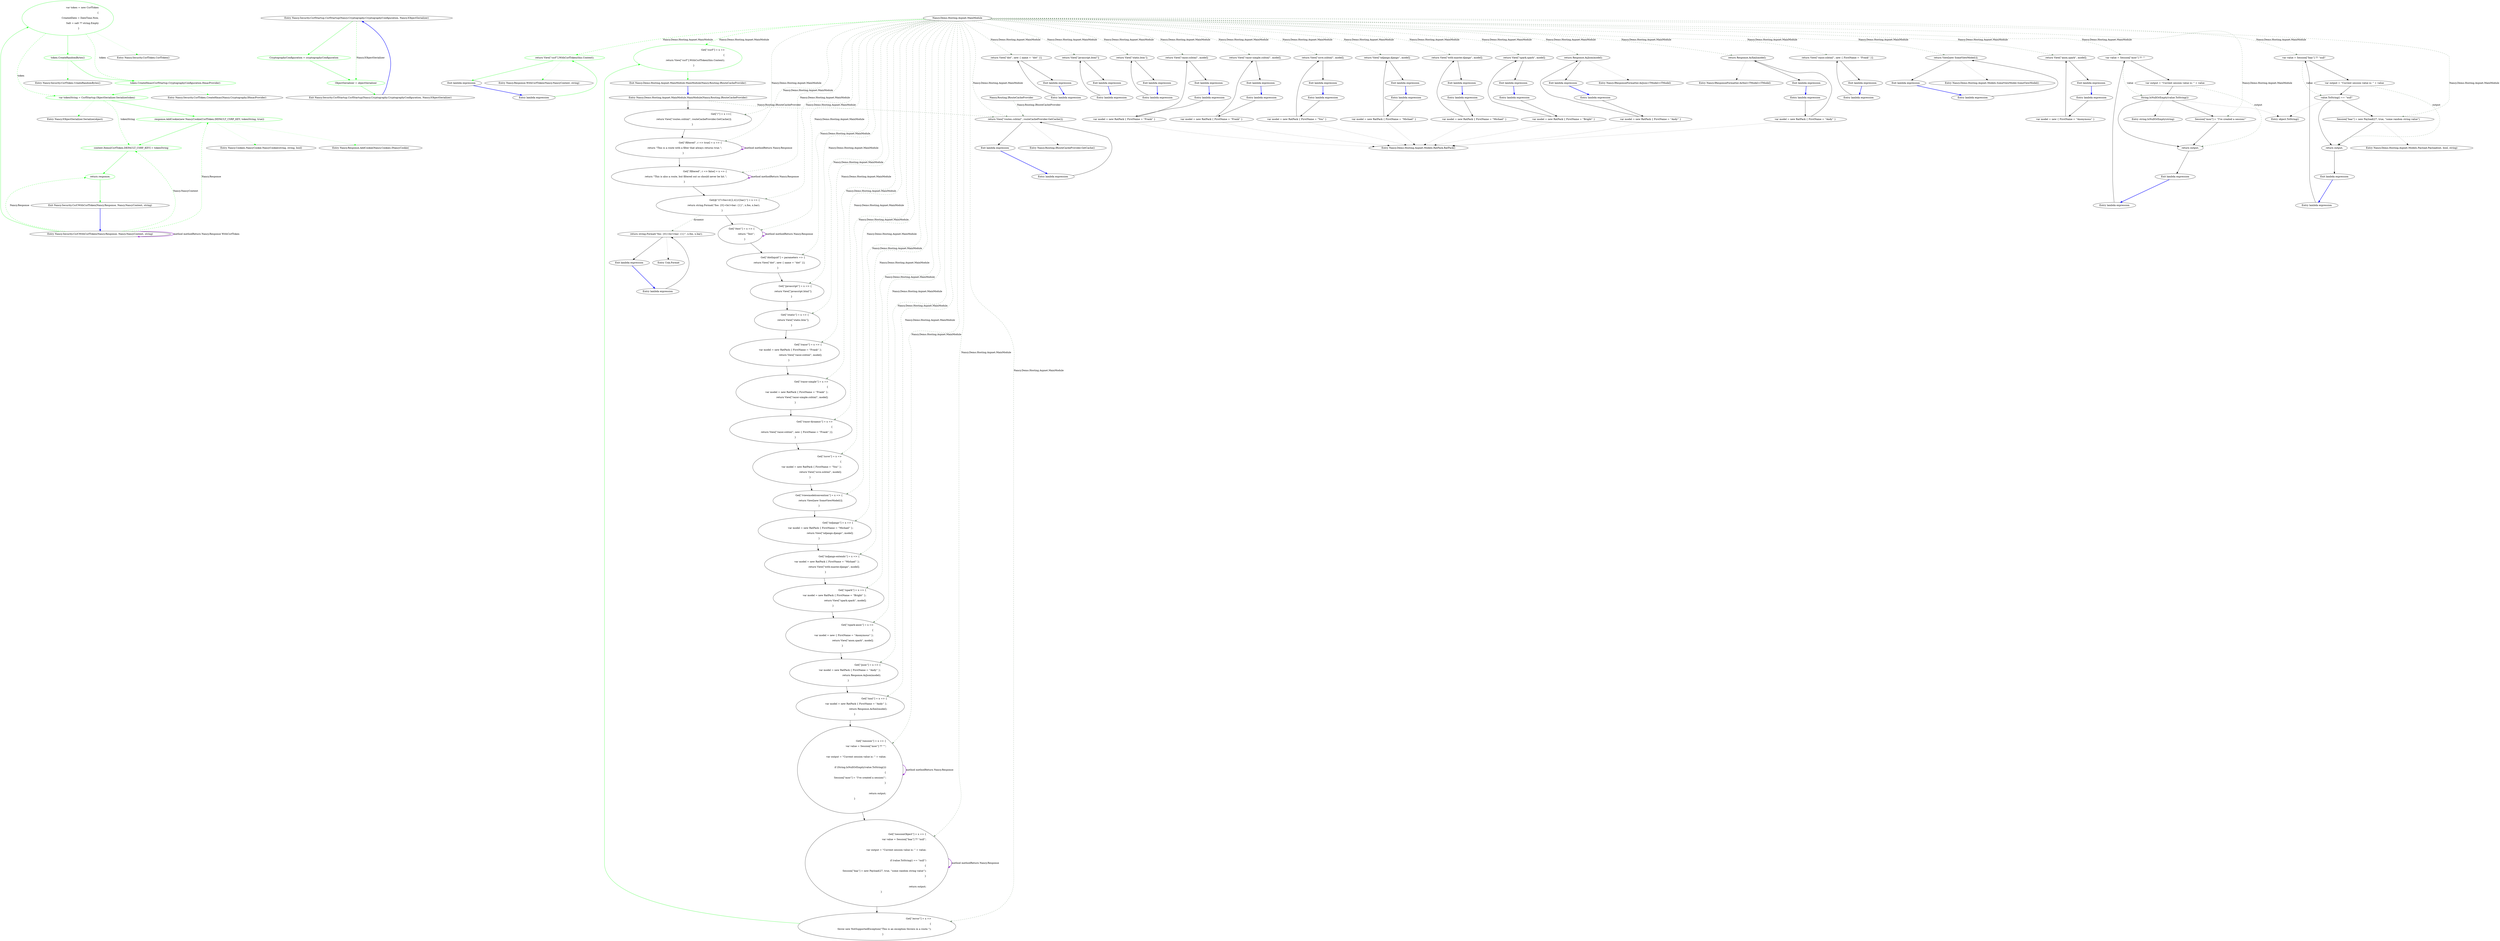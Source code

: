 digraph  {
d1 [label="var token = new CsrfToken\r\n                             {\r\n                                 CreatedDate = DateTime.Now,\r\n                                 Salt = salt ?? string.Empty\r\n                             }", span="9-13", cluster="Nancy.Security.Csrf.WithCsrfToken(Nancy.Response, Nancy.NancyContext, string)", color=green, community=0];
d0 [label="Entry Nancy.Security.Csrf.WithCsrfToken(Nancy.Response, Nancy.NancyContext, string)", span="7-7", cluster="Nancy.Security.Csrf.WithCsrfToken(Nancy.Response, Nancy.NancyContext, string)"];
d2 [label="token.CreateRandomBytes()", span="14-14", cluster="Nancy.Security.Csrf.WithCsrfToken(Nancy.Response, Nancy.NancyContext, string)", color=green, community=0];
d9 [label="Entry Nancy.Security.CsrfToken.CsrfToken()", span="9-9", cluster="Nancy.Security.CsrfToken.CsrfToken()"];
d3 [label="token.CreateHmac(CsrfStartup.CryptographyConfiguration.HmacProvider)", span="15-15", cluster="Nancy.Security.Csrf.WithCsrfToken(Nancy.Response, Nancy.NancyContext, string)", color=green, community=0];
d4 [label="var tokenString = CsrfStartup.ObjectSerializer.Serialize(token)", span="17-17", cluster="Nancy.Security.Csrf.WithCsrfToken(Nancy.Response, Nancy.NancyContext, string)", color=green, community=0];
d5 [label="response.AddCookie(new NancyCookie(CsrfToken.DEFAULT_CSRF_KEY, tokenString, true))", span="19-19", cluster="Nancy.Security.Csrf.WithCsrfToken(Nancy.Response, Nancy.NancyContext, string)", color=green, community=0];
d6 [label="context.Items[CsrfToken.DEFAULT_CSRF_KEY] = tokenString", span="20-20", cluster="Nancy.Security.Csrf.WithCsrfToken(Nancy.Response, Nancy.NancyContext, string)", color=green, community=0];
d13 [label="Entry Nancy.Cookies.NancyCookie.NancyCookie(string, string, bool)", span="15-15", cluster="Nancy.Cookies.NancyCookie.NancyCookie(string, string, bool)"];
d14 [label="Entry Nancy.Response.AddCookie(Nancy.Cookies.INancyCookie)", span="67-67", cluster="Nancy.Response.AddCookie(Nancy.Cookies.INancyCookie)"];
d7 [label="return response;", span="22-22", cluster="Nancy.Security.Csrf.WithCsrfToken(Nancy.Response, Nancy.NancyContext, string)", color=green, community=0];
d8 [label="Exit Nancy.Security.Csrf.WithCsrfToken(Nancy.Response, Nancy.NancyContext, string)", span="7-7", cluster="Nancy.Security.Csrf.WithCsrfToken(Nancy.Response, Nancy.NancyContext, string)"];
d10 [label="Entry Nancy.Security.CsrfToken.CreateRandomBytes()", span="41-41", cluster="Nancy.Security.CsrfToken.CreateRandomBytes()"];
d11 [label="Entry Nancy.Security.CsrfToken.CreateHmac(Nancy.Cryptography.IHmacProvider)", span="32-32", cluster="Nancy.Security.CsrfToken.CreateHmac(Nancy.Cryptography.IHmacProvider)"];
d12 [label="Entry Nancy.IObjectSerializer.Serialize(object)", span="12-12", cluster="Nancy.IObjectSerializer.Serialize(object)"];
m0_0 [label="Entry Nancy.Security.CsrfStartup.CsrfStartup(Nancy.Cryptography.CryptographyConfiguration, Nancy.IObjectSerializer)", span="13-13", cluster="Nancy.Security.CsrfStartup.CsrfStartup(Nancy.Cryptography.CryptographyConfiguration, Nancy.IObjectSerializer)", file="CsrfStartup.cs"];
m0_1 [label="CryptographyConfiguration = cryptographyConfiguration", span="15-15", cluster="Nancy.Security.CsrfStartup.CsrfStartup(Nancy.Cryptography.CryptographyConfiguration, Nancy.IObjectSerializer)", color=green, community=0, file="CsrfStartup.cs"];
m0_2 [label="ObjectSerializer = objectSerializer", span="16-16", cluster="Nancy.Security.CsrfStartup.CsrfStartup(Nancy.Cryptography.CryptographyConfiguration, Nancy.IObjectSerializer)", color=green, community=0, file="CsrfStartup.cs"];
m0_3 [label="Exit Nancy.Security.CsrfStartup.CsrfStartup(Nancy.Cryptography.CryptographyConfiguration, Nancy.IObjectSerializer)", span="13-13", cluster="Nancy.Security.CsrfStartup.CsrfStartup(Nancy.Cryptography.CryptographyConfiguration, Nancy.IObjectSerializer)", file="CsrfStartup.cs"];
m2_127 [label="Entry Nancy.Response.WithCsrfToken(Nancy.NancyContext, string)", span="7-7", cluster="Nancy.Response.WithCsrfToken(Nancy.NancyContext, string)", file="MainModule.cs"];
m2_28 [label="Entry Nancy.Routing.IRouteCacheProvider.GetCache()", span="11-11", cluster="Nancy.Routing.IRouteCacheProvider.GetCache()", file="MainModule.cs"];
m2_61 [label="Entry Nancy.Demo.Hosting.Aspnet.Models.RatPack.RatPack()", span="2-2", cluster="Nancy.Demo.Hosting.Aspnet.Models.RatPack.RatPack()", file="MainModule.cs"];
m2_102 [label="Entry Nancy.IResponseFormatter.AsXml<TModel>(TModel)", span="41-41", cluster="Nancy.IResponseFormatter.AsXml<TModel>(TModel)", file="MainModule.cs"];
m2_76 [label="Entry Nancy.Demo.Hosting.Aspnet.Models.SomeViewModel.SomeViewModel()", span="2-2", cluster="Nancy.Demo.Hosting.Aspnet.Models.SomeViewModel.SomeViewModel()", file="MainModule.cs"];
m2_111 [label="Entry string.IsNullOrEmpty(string)", span="0-0", cluster="string.IsNullOrEmpty(string)", file="MainModule.cs"];
m2_44 [label="Entry Unk.Format", span="", cluster="Unk.Format", file="MainModule.cs"];
m2_119 [label="Entry Nancy.Demo.Hosting.Aspnet.Models.Payload.Payload(int, bool, string)", span="16-16", cluster="Nancy.Demo.Hosting.Aspnet.Models.Payload.Payload(int, bool, string)", file="MainModule.cs"];
m2_0 [label="Entry Nancy.Demo.Hosting.Aspnet.MainModule.MainModule(Nancy.Routing.IRouteCacheProvider)", span="9-9", cluster="Nancy.Demo.Hosting.Aspnet.MainModule.MainModule(Nancy.Routing.IRouteCacheProvider)", file="MainModule.cs"];
m2_23 [label="Get[''/csrf''] = x =>\r\n                {\r\n                    return View[''csrf''].WithCsrfToken(this.Context);\r\n                }", span="131-134", cluster="Nancy.Demo.Hosting.Aspnet.MainModule.MainModule(Nancy.Routing.IRouteCacheProvider)", color=green, community=1, file="MainModule.cs"];
m2_22 [label="Get[''/error''] = x =>\r\n                {\r\n                    throw new NotSupportedException(''This is an exception thrown in a route.'');\r\n                }", span="126-129", cluster="Nancy.Demo.Hosting.Aspnet.MainModule.MainModule(Nancy.Routing.IRouteCacheProvider)", file="MainModule.cs"];
m2_1 [label="Get[''/''] = x =>{\r\n                return View[''routes.cshtml'', routeCacheProvider.GetCache()];\r\n            }", span="11-13", cluster="Nancy.Demo.Hosting.Aspnet.MainModule.MainModule(Nancy.Routing.IRouteCacheProvider)", file="MainModule.cs"];
m2_2 [label="Get[''/filtered'', r => true] = x => {\r\n                return ''This is a route with a filter that always returns true.'';\r\n            }", span="15-17", cluster="Nancy.Demo.Hosting.Aspnet.MainModule.MainModule(Nancy.Routing.IRouteCacheProvider)", file="MainModule.cs"];
m2_3 [label="Get[''/filtered'', r => false] = x => {\r\n                return ''This is also a route, but filtered out so should never be hit.'';\r\n            }", span="19-21", cluster="Nancy.Demo.Hosting.Aspnet.MainModule.MainModule(Nancy.Routing.IRouteCacheProvider)", file="MainModule.cs"];
m2_4 [label="Get[@''/(?<foo>\d{2,4})/{bar}''] = x => {\r\n                return string.Format(''foo: {0}<br/>bar: {1}'', x.foo, x.bar);\r\n            }", span="23-25", cluster="Nancy.Demo.Hosting.Aspnet.MainModule.MainModule(Nancy.Routing.IRouteCacheProvider)", file="MainModule.cs"];
m2_5 [label="Get[''/test''] = x => {\r\n                return ''Test'';\r\n            }", span="27-29", cluster="Nancy.Demo.Hosting.Aspnet.MainModule.MainModule(Nancy.Routing.IRouteCacheProvider)", file="MainModule.cs"];
m2_6 [label="Get[''/dotliquid''] = parameters => {\r\n                return View[''dot'', new { name = ''dot'' }];\r\n            }", span="31-33", cluster="Nancy.Demo.Hosting.Aspnet.MainModule.MainModule(Nancy.Routing.IRouteCacheProvider)", file="MainModule.cs"];
m2_7 [label="Get[''/javascript''] = x => {\r\n                return View[''javascript.html''];\r\n            }", span="35-37", cluster="Nancy.Demo.Hosting.Aspnet.MainModule.MainModule(Nancy.Routing.IRouteCacheProvider)", file="MainModule.cs"];
m2_8 [label="Get[''/static''] = x => {\r\n                return View[''static.htm''];\r\n            }", span="39-41", cluster="Nancy.Demo.Hosting.Aspnet.MainModule.MainModule(Nancy.Routing.IRouteCacheProvider)", file="MainModule.cs"];
m2_9 [label="Get[''/razor''] = x => {\r\n                var model = new RatPack { FirstName = ''Frank'' };\r\n                return View[''razor.cshtml'', model];\r\n            }", span="43-46", cluster="Nancy.Demo.Hosting.Aspnet.MainModule.MainModule(Nancy.Routing.IRouteCacheProvider)", file="MainModule.cs"];
m2_10 [label="Get[''/razor-simple''] = x =>\r\n            {\r\n                var model = new RatPack { FirstName = ''Frank'' };\r\n                return View[''razor-simple.cshtml'', model];\r\n            }", span="48-52", cluster="Nancy.Demo.Hosting.Aspnet.MainModule.MainModule(Nancy.Routing.IRouteCacheProvider)", file="MainModule.cs"];
m2_11 [label="Get[''/razor-dynamic''] = x =>\r\n            {\r\n                return View[''razor.cshtml'', new { FirstName = ''Frank'' }];\r\n            }", span="54-57", cluster="Nancy.Demo.Hosting.Aspnet.MainModule.MainModule(Nancy.Routing.IRouteCacheProvider)", file="MainModule.cs"];
m2_12 [label="Get[''/ssve''] = x =>\r\n            {\r\n                var model = new RatPack { FirstName = ''You'' };\r\n                return View[''ssve.sshtml'', model];\r\n            }", span="59-63", cluster="Nancy.Demo.Hosting.Aspnet.MainModule.MainModule(Nancy.Routing.IRouteCacheProvider)", file="MainModule.cs"];
m2_13 [label="Get[''/viewmodelconvention''] = x => {\r\n                return View[new SomeViewModel()];\r\n            }", span="65-67", cluster="Nancy.Demo.Hosting.Aspnet.MainModule.MainModule(Nancy.Routing.IRouteCacheProvider)", file="MainModule.cs"];
m2_14 [label="Get[''/ndjango''] = x => {\r\n                var model = new RatPack { FirstName = ''Michael'' };\r\n                return View[''ndjango.django'', model];\r\n            }", span="69-72", cluster="Nancy.Demo.Hosting.Aspnet.MainModule.MainModule(Nancy.Routing.IRouteCacheProvider)", file="MainModule.cs"];
m2_15 [label="Get[''/ndjango-extends''] = x => {\r\n                var model = new RatPack { FirstName = ''Michael'' };\r\n                return View[''with-master.django'', model];\r\n            }", span="74-77", cluster="Nancy.Demo.Hosting.Aspnet.MainModule.MainModule(Nancy.Routing.IRouteCacheProvider)", file="MainModule.cs"];
m2_16 [label="Get[''/spark''] = x => {\r\n                var model = new RatPack { FirstName = ''Bright'' };\r\n                return View[''spark.spark'', model];\r\n            }", span="79-82", cluster="Nancy.Demo.Hosting.Aspnet.MainModule.MainModule(Nancy.Routing.IRouteCacheProvider)", file="MainModule.cs"];
m2_17 [label="Get[''/spark-anon''] = x =>\r\n            {\r\n                var model = new { FirstName = ''Anonymous'' };\r\n                return View[''anon.spark'', model];\r\n            }", span="84-88", cluster="Nancy.Demo.Hosting.Aspnet.MainModule.MainModule(Nancy.Routing.IRouteCacheProvider)", file="MainModule.cs"];
m2_18 [label="Get[''/json''] = x => {\r\n                var model = new RatPack { FirstName = ''Andy'' };\r\n                return Response.AsJson(model);\r\n            }", span="90-93", cluster="Nancy.Demo.Hosting.Aspnet.MainModule.MainModule(Nancy.Routing.IRouteCacheProvider)", file="MainModule.cs"];
m2_19 [label="Get[''/xml''] = x => {\r\n                var model = new RatPack { FirstName = ''Andy'' };\r\n                return Response.AsXml(model);\r\n            }", span="95-98", cluster="Nancy.Demo.Hosting.Aspnet.MainModule.MainModule(Nancy.Routing.IRouteCacheProvider)", file="MainModule.cs"];
m2_20 [label="Get[''/session''] = x => {\r\n                var value = Session[''moo''] ?? '''';\r\n\r\n                var output = ''Current session value is: '' + value;\r\n\r\n                if (String.IsNullOrEmpty(value.ToString()))\r\n                {\r\n                    Session[''moo''] = ''I've created a session!'';\r\n                }\r\n\r\n                return output;\r\n            }", span="100-111", cluster="Nancy.Demo.Hosting.Aspnet.MainModule.MainModule(Nancy.Routing.IRouteCacheProvider)", file="MainModule.cs"];
m2_21 [label="Get[''/sessionObject''] = x => {\r\n                var value = Session[''baa''] ?? ''null'';\r\n\r\n                var output = ''Current session value is: '' + value;\r\n\r\n                if (value.ToString() == ''null'')\r\n                {\r\n                    Session[''baa''] = new Payload(27, true, ''some random string value'');\r\n                }\r\n\r\n                return output;\r\n            }", span="113-124", cluster="Nancy.Demo.Hosting.Aspnet.MainModule.MainModule(Nancy.Routing.IRouteCacheProvider)", file="MainModule.cs"];
m2_24 [label="Exit Nancy.Demo.Hosting.Aspnet.MainModule.MainModule(Nancy.Routing.IRouteCacheProvider)", span="9-9", cluster="Nancy.Demo.Hosting.Aspnet.MainModule.MainModule(Nancy.Routing.IRouteCacheProvider)", file="MainModule.cs"];
m2_98 [label="Entry lambda expression", span="95-98", cluster="lambda expression", file="MainModule.cs"];
m2_125 [label="return View[''csrf''].WithCsrfToken(this.Context);", span="133-133", cluster="lambda expression", color=green, community=0, file="MainModule.cs"];
m2_124 [label="Entry lambda expression", span="131-134", cluster="lambda expression", file="MainModule.cs"];
m2_126 [label="Exit lambda expression", span="131-134", cluster="lambda expression", file="MainModule.cs"];
m2_26 [label="return View[''routes.cshtml'', routeCacheProvider.GetCache()];", span="12-12", cluster="lambda expression", file="MainModule.cs"];
m2_49 [label="return View[''dot'', new { name = ''dot'' }];", span="32-32", cluster="lambda expression", file="MainModule.cs"];
m2_52 [label="return View[''javascript.html''];", span="36-36", cluster="lambda expression", file="MainModule.cs"];
m2_55 [label="return View[''static.htm''];", span="40-40", cluster="lambda expression", file="MainModule.cs"];
m2_59 [label="return View[''razor.cshtml'', model];", span="45-45", cluster="lambda expression", file="MainModule.cs"];
m2_64 [label="return View[''razor-simple.cshtml'', model];", span="51-51", cluster="lambda expression", file="MainModule.cs"];
m2_67 [label="return View[''razor.cshtml'', new { FirstName = ''Frank'' }];", span="56-56", cluster="lambda expression", file="MainModule.cs"];
m2_71 [label="return View[''ssve.sshtml'', model];", span="62-62", cluster="lambda expression", file="MainModule.cs"];
m2_74 [label="return View[new SomeViewModel()];", span="66-66", cluster="lambda expression", file="MainModule.cs"];
m2_79 [label="return View[''ndjango.django'', model];", span="71-71", cluster="lambda expression", file="MainModule.cs"];
m2_83 [label="return View[''with-master.django'', model];", span="76-76", cluster="lambda expression", file="MainModule.cs"];
m2_87 [label="return View[''spark.spark'', model];", span="81-81", cluster="lambda expression", file="MainModule.cs"];
m2_91 [label="return View[''anon.spark'', model];", span="87-87", cluster="lambda expression", file="MainModule.cs"];
m2_95 [label="return Response.AsJson(model);", span="92-92", cluster="lambda expression", file="MainModule.cs"];
m2_100 [label="return Response.AsXml(model);", span="97-97", cluster="lambda expression", file="MainModule.cs"];
m2_104 [label="var value = Session[''moo''] ?? ''''", span="101-101", cluster="lambda expression", file="MainModule.cs"];
m2_107 [label="Session[''moo''] = ''I've created a session!''", span="107-107", cluster="lambda expression", file="MainModule.cs"];
m2_113 [label="var value = Session[''baa''] ?? ''null''", span="114-114", cluster="lambda expression", file="MainModule.cs"];
m2_116 [label="Session[''baa''] = new Payload(27, true, ''some random string value'')", span="120-120", cluster="lambda expression", file="MainModule.cs"];
m2_25 [label="Entry lambda expression", span="11-13", cluster="lambda expression", file="MainModule.cs"];
m2_27 [label="Exit lambda expression", span="11-13", cluster="lambda expression", file="MainModule.cs"];
m2_42 [label="return string.Format(''foo: {0}<br/>bar: {1}'', x.foo, x.bar);", span="24-24", cluster="lambda expression", file="MainModule.cs"];
m2_48 [label="Entry lambda expression", span="31-33", cluster="lambda expression", file="MainModule.cs"];
m2_50 [label="Exit lambda expression", span="31-33", cluster="lambda expression", file="MainModule.cs"];
m2_51 [label="Entry lambda expression", span="35-37", cluster="lambda expression", file="MainModule.cs"];
m2_53 [label="Exit lambda expression", span="35-37", cluster="lambda expression", file="MainModule.cs"];
m2_54 [label="Entry lambda expression", span="39-41", cluster="lambda expression", file="MainModule.cs"];
m2_56 [label="Exit lambda expression", span="39-41", cluster="lambda expression", file="MainModule.cs"];
m2_58 [label="var model = new RatPack { FirstName = ''Frank'' }", span="44-44", cluster="lambda expression", file="MainModule.cs"];
m2_60 [label="Exit lambda expression", span="43-46", cluster="lambda expression", file="MainModule.cs"];
m2_63 [label="var model = new RatPack { FirstName = ''Frank'' }", span="50-50", cluster="lambda expression", file="MainModule.cs"];
m2_65 [label="Exit lambda expression", span="48-52", cluster="lambda expression", file="MainModule.cs"];
m2_66 [label="Entry lambda expression", span="54-57", cluster="lambda expression", file="MainModule.cs"];
m2_68 [label="Exit lambda expression", span="54-57", cluster="lambda expression", file="MainModule.cs"];
m2_70 [label="var model = new RatPack { FirstName = ''You'' }", span="61-61", cluster="lambda expression", file="MainModule.cs"];
m2_72 [label="Exit lambda expression", span="59-63", cluster="lambda expression", file="MainModule.cs"];
m2_73 [label="Entry lambda expression", span="65-67", cluster="lambda expression", file="MainModule.cs"];
m2_75 [label="Exit lambda expression", span="65-67", cluster="lambda expression", file="MainModule.cs"];
m2_78 [label="var model = new RatPack { FirstName = ''Michael'' }", span="70-70", cluster="lambda expression", file="MainModule.cs"];
m2_80 [label="Exit lambda expression", span="69-72", cluster="lambda expression", file="MainModule.cs"];
m2_82 [label="var model = new RatPack { FirstName = ''Michael'' }", span="75-75", cluster="lambda expression", file="MainModule.cs"];
m2_84 [label="Exit lambda expression", span="74-77", cluster="lambda expression", file="MainModule.cs"];
m2_86 [label="var model = new RatPack { FirstName = ''Bright'' }", span="80-80", cluster="lambda expression", file="MainModule.cs"];
m2_88 [label="Exit lambda expression", span="79-82", cluster="lambda expression", file="MainModule.cs"];
m2_90 [label="var model = new { FirstName = ''Anonymous'' }", span="86-86", cluster="lambda expression", file="MainModule.cs"];
m2_92 [label="Exit lambda expression", span="84-88", cluster="lambda expression", file="MainModule.cs"];
m2_94 [label="var model = new RatPack { FirstName = ''Andy'' }", span="91-91", cluster="lambda expression", file="MainModule.cs"];
m2_96 [label="Exit lambda expression", span="90-93", cluster="lambda expression", file="MainModule.cs"];
m2_99 [label="var model = new RatPack { FirstName = ''Andy'' }", span="96-96", cluster="lambda expression", file="MainModule.cs"];
m2_101 [label="Exit lambda expression", span="95-98", cluster="lambda expression", file="MainModule.cs"];
m2_103 [label="Entry lambda expression", span="100-111", cluster="lambda expression", file="MainModule.cs"];
m2_105 [label="var output = ''Current session value is: '' + value", span="103-103", cluster="lambda expression", file="MainModule.cs"];
m2_106 [label="String.IsNullOrEmpty(value.ToString())", span="105-105", cluster="lambda expression", file="MainModule.cs"];
m2_108 [label="return output;", span="110-110", cluster="lambda expression", file="MainModule.cs"];
m2_112 [label="Entry lambda expression", span="113-124", cluster="lambda expression", file="MainModule.cs"];
m2_114 [label="var output = ''Current session value is: '' + value", span="116-116", cluster="lambda expression", file="MainModule.cs"];
m2_115 [label="value.ToString() == ''null''", span="118-118", cluster="lambda expression", file="MainModule.cs"];
m2_117 [label="return output;", span="123-123", cluster="lambda expression", file="MainModule.cs"];
m2_41 [label="Entry lambda expression", span="23-25", cluster="lambda expression", file="MainModule.cs"];
m2_43 [label="Exit lambda expression", span="23-25", cluster="lambda expression", file="MainModule.cs"];
m2_57 [label="Entry lambda expression", span="43-46", cluster="lambda expression", file="MainModule.cs"];
m2_62 [label="Entry lambda expression", span="48-52", cluster="lambda expression", file="MainModule.cs"];
m2_69 [label="Entry lambda expression", span="59-63", cluster="lambda expression", file="MainModule.cs"];
m2_77 [label="Entry lambda expression", span="69-72", cluster="lambda expression", file="MainModule.cs"];
m2_81 [label="Entry lambda expression", span="74-77", cluster="lambda expression", file="MainModule.cs"];
m2_85 [label="Entry lambda expression", span="79-82", cluster="lambda expression", file="MainModule.cs"];
m2_89 [label="Entry lambda expression", span="84-88", cluster="lambda expression", file="MainModule.cs"];
m2_93 [label="Entry lambda expression", span="90-93", cluster="lambda expression", file="MainModule.cs"];
m2_109 [label="Exit lambda expression", span="100-111", cluster="lambda expression", file="MainModule.cs"];
m2_118 [label="Exit lambda expression", span="113-124", cluster="lambda expression", file="MainModule.cs"];
m2_110 [label="Entry object.ToString()", span="0-0", cluster="object.ToString()", file="MainModule.cs"];
m2_97 [label="Entry Nancy.IResponseFormatter.AsJson<TModel>(TModel)", span="31-31", cluster="Nancy.IResponseFormatter.AsJson<TModel>(TModel)", file="MainModule.cs"];
m2_128 [label="Nancy.Demo.Hosting.Aspnet.MainModule", span="", file="MainModule.cs"];
m2_129 [label="Nancy.Routing.IRouteCacheProvider", span="", file="MainModule.cs"];
d1 -> d2  [key=0, style=solid, color=green];
d1 -> d9  [key=2, style=dotted, color=green];
d1 -> d3  [key=1, style=dashed, color=green, label=token];
d1 -> d4  [key=1, style=dashed, color=green, label=token];
d0 -> d1  [key=0, style=solid, color=green];
d0 -> d5  [key=1, style=dashed, color=green, label="Nancy.Response"];
d0 -> d6  [key=1, style=dashed, color=green, label="Nancy.NancyContext"];
d0 -> d7  [key=1, style=dashed, color=green, label="Nancy.Response"];
d0 -> d0  [key=3, color=darkorchid, style=bold, label="method methodReturn Nancy.Response WithCsrfToken"];
d2 -> d3  [key=0, style=solid, color=green];
d2 -> d10  [key=2, style=dotted, color=green];
d3 -> d4  [key=0, style=solid, color=green];
d3 -> d11  [key=2, style=dotted, color=green];
d4 -> d5  [key=0, style=solid, color=green];
d4 -> d6  [key=1, style=dashed, color=green, label=tokenString];
d4 -> d12  [key=2, style=dotted, color=green];
d5 -> d6  [key=0, style=solid, color=green];
d5 -> d13  [key=2, style=dotted, color=green];
d5 -> d14  [key=2, style=dotted, color=green];
d6 -> d7  [key=0, style=solid, color=green];
d7 -> d8  [key=0, style=solid, color=green];
d8 -> d0  [key=0, style=bold, color=blue];
m0_0 -> m0_1  [key=0, style=solid, color=green];
m0_0 -> m0_2  [key=1, style=dashed, color=green, label="Nancy.IObjectSerializer"];
m0_1 -> m0_2  [key=0, style=solid, color=green];
m0_2 -> m0_3  [key=0, style=solid, color=green];
m0_3 -> m0_0  [key=0, style=bold, color=blue];
m2_0 -> m2_1  [key=0, style=solid];
m2_0 -> m2_26  [key=1, style=dashed, color=darkseagreen4, label="Nancy.Routing.IRouteCacheProvider"];
m2_23 -> m2_24  [key=0, style=solid, color=green];
m2_22 -> m2_23  [key=0, style=solid, color=green];
m2_1 -> m2_2  [key=0, style=solid];
m2_2 -> m2_2  [key=3, color=darkorchid, style=bold, label="method methodReturn Nancy.Response "];
m2_2 -> m2_3  [key=0, style=solid];
m2_3 -> m2_3  [key=3, color=darkorchid, style=bold, label="method methodReturn Nancy.Response "];
m2_3 -> m2_4  [key=0, style=solid];
m2_4 -> m2_5  [key=0, style=solid];
m2_4 -> m2_42  [key=1, style=dashed, color=darkseagreen4, label=dynamic];
m2_5 -> m2_5  [key=3, color=darkorchid, style=bold, label="method methodReturn Nancy.Response "];
m2_5 -> m2_6  [key=0, style=solid];
m2_6 -> m2_7  [key=0, style=solid];
m2_7 -> m2_8  [key=0, style=solid];
m2_8 -> m2_9  [key=0, style=solid];
m2_9 -> m2_10  [key=0, style=solid];
m2_10 -> m2_11  [key=0, style=solid];
m2_11 -> m2_12  [key=0, style=solid];
m2_12 -> m2_13  [key=0, style=solid];
m2_13 -> m2_14  [key=0, style=solid];
m2_14 -> m2_15  [key=0, style=solid];
m2_15 -> m2_16  [key=0, style=solid];
m2_16 -> m2_17  [key=0, style=solid];
m2_17 -> m2_18  [key=0, style=solid];
m2_18 -> m2_19  [key=0, style=solid];
m2_19 -> m2_20  [key=0, style=solid];
m2_20 -> m2_20  [key=3, color=darkorchid, style=bold, label="method methodReturn Nancy.Response "];
m2_20 -> m2_21  [key=0, style=solid];
m2_21 -> m2_22  [key=0, style=solid];
m2_21 -> m2_21  [key=3, color=darkorchid, style=bold, label="method methodReturn Nancy.Response "];
m2_24 -> m2_0  [key=0, style=bold, color=blue];
m2_98 -> m2_99  [key=0, style=solid];
m2_125 -> m2_126  [key=0, style=solid, color=green];
m2_125 -> m2_127  [key=2, style=dotted, color=green];
m2_124 -> m2_125  [key=0, style=solid, color=green];
m2_126 -> m2_124  [key=0, style=bold, color=blue];
m2_26 -> m2_27  [key=0, style=solid];
m2_26 -> m2_28  [key=2, style=dotted];
m2_49 -> m2_50  [key=0, style=solid];
m2_52 -> m2_53  [key=0, style=solid];
m2_55 -> m2_56  [key=0, style=solid];
m2_59 -> m2_60  [key=0, style=solid];
m2_64 -> m2_65  [key=0, style=solid];
m2_67 -> m2_68  [key=0, style=solid];
m2_71 -> m2_72  [key=0, style=solid];
m2_74 -> m2_75  [key=0, style=solid];
m2_74 -> m2_76  [key=2, style=dotted];
m2_79 -> m2_80  [key=0, style=solid];
m2_83 -> m2_84  [key=0, style=solid];
m2_87 -> m2_88  [key=0, style=solid];
m2_91 -> m2_92  [key=0, style=solid];
m2_95 -> m2_96  [key=0, style=solid];
m2_95 -> m2_97  [key=2, style=dotted];
m2_100 -> m2_101  [key=0, style=solid];
m2_100 -> m2_102  [key=2, style=dotted];
m2_104 -> m2_105  [key=0, style=solid];
m2_104 -> m2_106  [key=1, style=dashed, color=darkseagreen4, label=value];
m2_107 -> m2_108  [key=0, style=solid];
m2_113 -> m2_114  [key=0, style=solid];
m2_113 -> m2_115  [key=1, style=dashed, color=darkseagreen4, label=value];
m2_116 -> m2_117  [key=0, style=solid];
m2_116 -> m2_119  [key=2, style=dotted];
m2_25 -> m2_26  [key=0, style=solid];
m2_27 -> m2_25  [key=0, style=bold, color=blue];
m2_42 -> m2_43  [key=0, style=solid];
m2_42 -> m2_44  [key=2, style=dotted];
m2_48 -> m2_49  [key=0, style=solid];
m2_50 -> m2_48  [key=0, style=bold, color=blue];
m2_51 -> m2_52  [key=0, style=solid];
m2_53 -> m2_51  [key=0, style=bold, color=blue];
m2_54 -> m2_55  [key=0, style=solid];
m2_56 -> m2_54  [key=0, style=bold, color=blue];
m2_58 -> m2_59  [key=0, style=solid];
m2_58 -> m2_61  [key=2, style=dotted];
m2_60 -> m2_57  [key=0, style=bold, color=blue];
m2_63 -> m2_64  [key=0, style=solid];
m2_63 -> m2_61  [key=2, style=dotted];
m2_65 -> m2_62  [key=0, style=bold, color=blue];
m2_66 -> m2_67  [key=0, style=solid];
m2_68 -> m2_66  [key=0, style=bold, color=blue];
m2_70 -> m2_71  [key=0, style=solid];
m2_70 -> m2_61  [key=2, style=dotted];
m2_72 -> m2_69  [key=0, style=bold, color=blue];
m2_73 -> m2_74  [key=0, style=solid];
m2_75 -> m2_73  [key=0, style=bold, color=blue];
m2_78 -> m2_79  [key=0, style=solid];
m2_78 -> m2_61  [key=2, style=dotted];
m2_80 -> m2_77  [key=0, style=bold, color=blue];
m2_82 -> m2_83  [key=0, style=solid];
m2_82 -> m2_61  [key=2, style=dotted];
m2_84 -> m2_81  [key=0, style=bold, color=blue];
m2_86 -> m2_87  [key=0, style=solid];
m2_86 -> m2_61  [key=2, style=dotted];
m2_88 -> m2_85  [key=0, style=bold, color=blue];
m2_90 -> m2_91  [key=0, style=solid];
m2_92 -> m2_89  [key=0, style=bold, color=blue];
m2_94 -> m2_95  [key=0, style=solid];
m2_94 -> m2_61  [key=2, style=dotted];
m2_96 -> m2_93  [key=0, style=bold, color=blue];
m2_99 -> m2_100  [key=0, style=solid];
m2_99 -> m2_61  [key=2, style=dotted];
m2_101 -> m2_98  [key=0, style=bold, color=blue];
m2_103 -> m2_104  [key=0, style=solid];
m2_105 -> m2_106  [key=0, style=solid];
m2_105 -> m2_108  [key=1, style=dashed, color=darkseagreen4, label=output];
m2_106 -> m2_107  [key=0, style=solid];
m2_106 -> m2_108  [key=0, style=solid];
m2_106 -> m2_110  [key=2, style=dotted];
m2_106 -> m2_111  [key=2, style=dotted];
m2_108 -> m2_109  [key=0, style=solid];
m2_112 -> m2_113  [key=0, style=solid];
m2_114 -> m2_115  [key=0, style=solid];
m2_114 -> m2_117  [key=1, style=dashed, color=darkseagreen4, label=output];
m2_115 -> m2_116  [key=0, style=solid];
m2_115 -> m2_117  [key=0, style=solid];
m2_115 -> m2_110  [key=2, style=dotted];
m2_117 -> m2_118  [key=0, style=solid];
m2_41 -> m2_42  [key=0, style=solid];
m2_43 -> m2_41  [key=0, style=bold, color=blue];
m2_57 -> m2_58  [key=0, style=solid];
m2_62 -> m2_63  [key=0, style=solid];
m2_69 -> m2_70  [key=0, style=solid];
m2_77 -> m2_78  [key=0, style=solid];
m2_81 -> m2_82  [key=0, style=solid];
m2_85 -> m2_86  [key=0, style=solid];
m2_89 -> m2_90  [key=0, style=solid];
m2_93 -> m2_94  [key=0, style=solid];
m2_109 -> m2_103  [key=0, style=bold, color=blue];
m2_118 -> m2_112  [key=0, style=bold, color=blue];
m2_128 -> m2_23  [key=1, style=dashed, color=green, label="Nancy.Demo.Hosting.Aspnet.MainModule"];
m2_128 -> m2_125  [key=1, style=dashed, color=green, label="Nancy.Demo.Hosting.Aspnet.MainModule"];
m2_128 -> m2_1  [key=1, style=dashed, color=darkseagreen4, label="Nancy.Demo.Hosting.Aspnet.MainModule"];
m2_128 -> m2_26  [key=1, style=dashed, color=darkseagreen4, label="Nancy.Demo.Hosting.Aspnet.MainModule"];
m2_128 -> m2_2  [key=1, style=dashed, color=darkseagreen4, label="Nancy.Demo.Hosting.Aspnet.MainModule"];
m2_128 -> m2_3  [key=1, style=dashed, color=darkseagreen4, label="Nancy.Demo.Hosting.Aspnet.MainModule"];
m2_128 -> m2_4  [key=1, style=dashed, color=darkseagreen4, label="Nancy.Demo.Hosting.Aspnet.MainModule"];
m2_128 -> m2_5  [key=1, style=dashed, color=darkseagreen4, label="Nancy.Demo.Hosting.Aspnet.MainModule"];
m2_128 -> m2_6  [key=1, style=dashed, color=darkseagreen4, label="Nancy.Demo.Hosting.Aspnet.MainModule"];
m2_128 -> m2_49  [key=1, style=dashed, color=darkseagreen4, label="Nancy.Demo.Hosting.Aspnet.MainModule"];
m2_128 -> m2_7  [key=1, style=dashed, color=darkseagreen4, label="Nancy.Demo.Hosting.Aspnet.MainModule"];
m2_128 -> m2_52  [key=1, style=dashed, color=darkseagreen4, label="Nancy.Demo.Hosting.Aspnet.MainModule"];
m2_128 -> m2_8  [key=1, style=dashed, color=darkseagreen4, label="Nancy.Demo.Hosting.Aspnet.MainModule"];
m2_128 -> m2_55  [key=1, style=dashed, color=darkseagreen4, label="Nancy.Demo.Hosting.Aspnet.MainModule"];
m2_128 -> m2_9  [key=1, style=dashed, color=darkseagreen4, label="Nancy.Demo.Hosting.Aspnet.MainModule"];
m2_128 -> m2_59  [key=1, style=dashed, color=darkseagreen4, label="Nancy.Demo.Hosting.Aspnet.MainModule"];
m2_128 -> m2_10  [key=1, style=dashed, color=darkseagreen4, label="Nancy.Demo.Hosting.Aspnet.MainModule"];
m2_128 -> m2_64  [key=1, style=dashed, color=darkseagreen4, label="Nancy.Demo.Hosting.Aspnet.MainModule"];
m2_128 -> m2_11  [key=1, style=dashed, color=darkseagreen4, label="Nancy.Demo.Hosting.Aspnet.MainModule"];
m2_128 -> m2_67  [key=1, style=dashed, color=darkseagreen4, label="Nancy.Demo.Hosting.Aspnet.MainModule"];
m2_128 -> m2_12  [key=1, style=dashed, color=darkseagreen4, label="Nancy.Demo.Hosting.Aspnet.MainModule"];
m2_128 -> m2_71  [key=1, style=dashed, color=darkseagreen4, label="Nancy.Demo.Hosting.Aspnet.MainModule"];
m2_128 -> m2_13  [key=1, style=dashed, color=darkseagreen4, label="Nancy.Demo.Hosting.Aspnet.MainModule"];
m2_128 -> m2_74  [key=1, style=dashed, color=darkseagreen4, label="Nancy.Demo.Hosting.Aspnet.MainModule"];
m2_128 -> m2_14  [key=1, style=dashed, color=darkseagreen4, label="Nancy.Demo.Hosting.Aspnet.MainModule"];
m2_128 -> m2_79  [key=1, style=dashed, color=darkseagreen4, label="Nancy.Demo.Hosting.Aspnet.MainModule"];
m2_128 -> m2_15  [key=1, style=dashed, color=darkseagreen4, label="Nancy.Demo.Hosting.Aspnet.MainModule"];
m2_128 -> m2_83  [key=1, style=dashed, color=darkseagreen4, label="Nancy.Demo.Hosting.Aspnet.MainModule"];
m2_128 -> m2_16  [key=1, style=dashed, color=darkseagreen4, label="Nancy.Demo.Hosting.Aspnet.MainModule"];
m2_128 -> m2_87  [key=1, style=dashed, color=darkseagreen4, label="Nancy.Demo.Hosting.Aspnet.MainModule"];
m2_128 -> m2_17  [key=1, style=dashed, color=darkseagreen4, label="Nancy.Demo.Hosting.Aspnet.MainModule"];
m2_128 -> m2_91  [key=1, style=dashed, color=darkseagreen4, label="Nancy.Demo.Hosting.Aspnet.MainModule"];
m2_128 -> m2_18  [key=1, style=dashed, color=darkseagreen4, label="Nancy.Demo.Hosting.Aspnet.MainModule"];
m2_128 -> m2_95  [key=1, style=dashed, color=darkseagreen4, label="Nancy.Demo.Hosting.Aspnet.MainModule"];
m2_128 -> m2_19  [key=1, style=dashed, color=darkseagreen4, label="Nancy.Demo.Hosting.Aspnet.MainModule"];
m2_128 -> m2_100  [key=1, style=dashed, color=darkseagreen4, label="Nancy.Demo.Hosting.Aspnet.MainModule"];
m2_128 -> m2_20  [key=1, style=dashed, color=darkseagreen4, label="Nancy.Demo.Hosting.Aspnet.MainModule"];
m2_128 -> m2_104  [key=1, style=dashed, color=darkseagreen4, label="Nancy.Demo.Hosting.Aspnet.MainModule"];
m2_128 -> m2_107  [key=1, style=dashed, color=darkseagreen4, label="Nancy.Demo.Hosting.Aspnet.MainModule"];
m2_128 -> m2_21  [key=1, style=dashed, color=darkseagreen4, label="Nancy.Demo.Hosting.Aspnet.MainModule"];
m2_128 -> m2_113  [key=1, style=dashed, color=darkseagreen4, label="Nancy.Demo.Hosting.Aspnet.MainModule"];
m2_128 -> m2_116  [key=1, style=dashed, color=darkseagreen4, label="Nancy.Demo.Hosting.Aspnet.MainModule"];
m2_128 -> m2_22  [key=1, style=dashed, color=darkseagreen4, label="Nancy.Demo.Hosting.Aspnet.MainModule"];
m2_129 -> m2_26  [key=1, style=dashed, color=darkseagreen4, label="Nancy.Routing.IRouteCacheProvider"];
}
